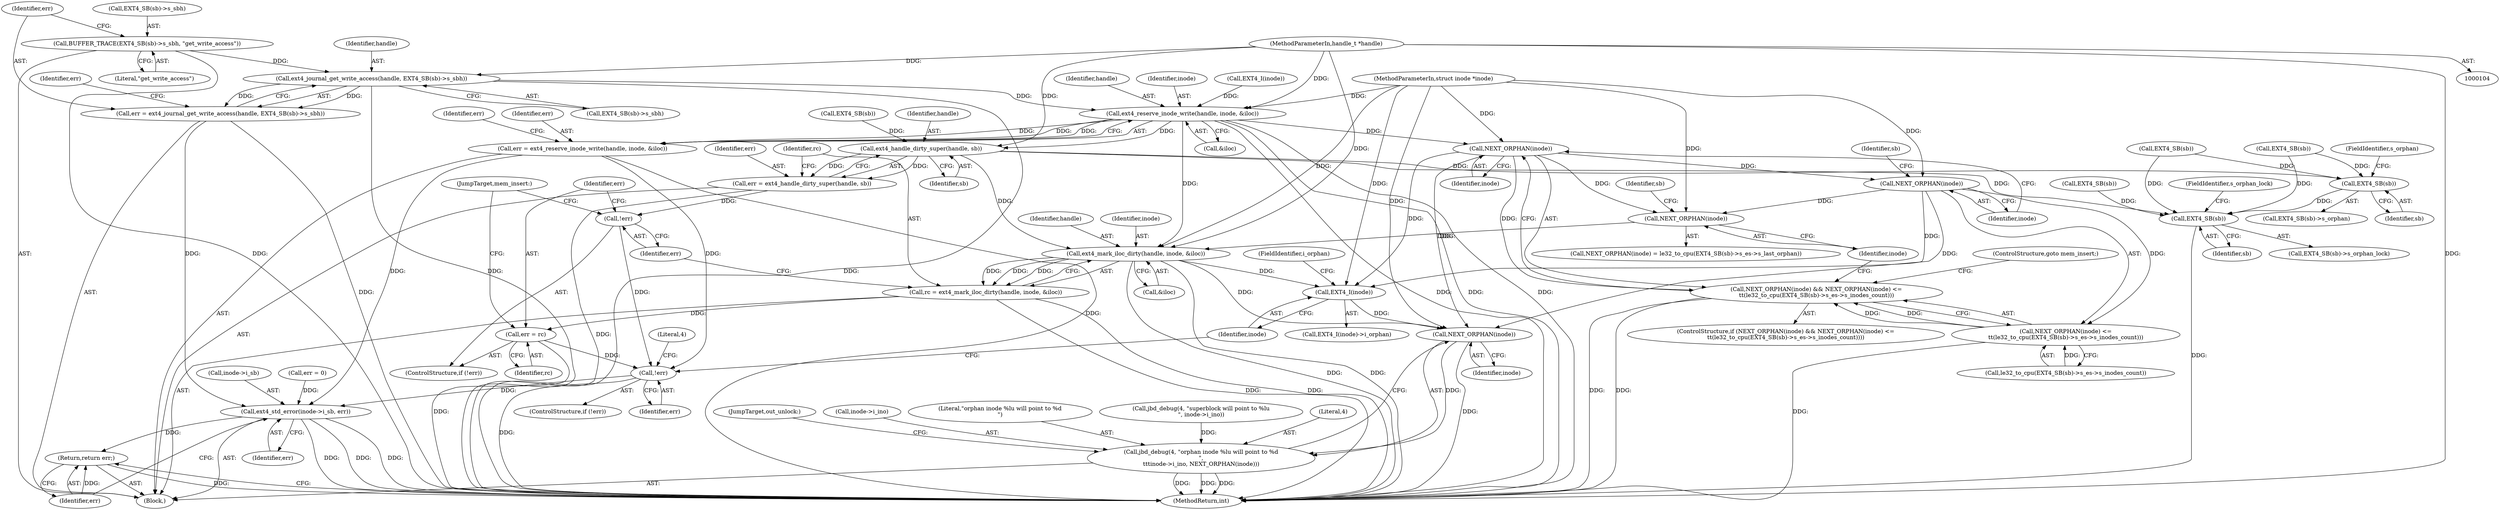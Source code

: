 digraph "0_linux_c9b92530a723ac5ef8e352885a1862b18f31b2f5@API" {
"1000172" [label="(Call,ext4_journal_get_write_access(handle, EXT4_SB(sb)->s_sbh))"];
"1000105" [label="(MethodParameterIn,handle_t *handle)"];
"1000164" [label="(Call,BUFFER_TRACE(EXT4_SB(sb)->s_sbh, \"get_write_access\"))"];
"1000170" [label="(Call,err = ext4_journal_get_write_access(handle, EXT4_SB(sb)->s_sbh))"];
"1000281" [label="(Call,ext4_std_error(inode->i_sb, err))"];
"1000286" [label="(Return,return err;)"];
"1000183" [label="(Call,ext4_reserve_inode_write(handle, inode, &iloc))"];
"1000181" [label="(Call,err = ext4_reserve_inode_write(handle, inode, &iloc))"];
"1000247" [label="(Call,!err)"];
"1000193" [label="(Call,NEXT_ORPHAN(inode))"];
"1000192" [label="(Call,NEXT_ORPHAN(inode) && NEXT_ORPHAN(inode) <=\n\t\t(le32_to_cpu(EXT4_SB(sb)->s_es->s_inodes_count)))"];
"1000196" [label="(Call,NEXT_ORPHAN(inode))"];
"1000195" [label="(Call,NEXT_ORPHAN(inode) <=\n\t\t(le32_to_cpu(EXT4_SB(sb)->s_es->s_inodes_count)))"];
"1000207" [label="(Call,NEXT_ORPHAN(inode))"];
"1000234" [label="(Call,ext4_mark_iloc_dirty(handle, inode, &iloc))"];
"1000232" [label="(Call,rc = ext4_mark_iloc_dirty(handle, inode, &iloc))"];
"1000242" [label="(Call,err = rc)"];
"1000252" [label="(Call,EXT4_I(inode))"];
"1000272" [label="(Call,NEXT_ORPHAN(inode))"];
"1000266" [label="(Call,jbd_debug(4, \"orphan inode %lu will point to %d\n\",\n\t\t\tinode->i_ino, NEXT_ORPHAN(inode)))"];
"1000229" [label="(Call,ext4_handle_dirty_super(handle, sb))"];
"1000227" [label="(Call,err = ext4_handle_dirty_super(handle, sb))"];
"1000240" [label="(Call,!err)"];
"1000257" [label="(Call,EXT4_SB(sb))"];
"1000278" [label="(Call,EXT4_SB(sb))"];
"1000246" [label="(ControlStructure,if (!err))"];
"1000248" [label="(Identifier,err)"];
"1000232" [label="(Call,rc = ext4_mark_iloc_dirty(handle, inode, &iloc))"];
"1000257" [label="(Call,EXT4_SB(sb))"];
"1000252" [label="(Call,EXT4_I(inode))"];
"1000192" [label="(Call,NEXT_ORPHAN(inode) && NEXT_ORPHAN(inode) <=\n\t\t(le32_to_cpu(EXT4_SB(sb)->s_es->s_inodes_count)))"];
"1000213" [label="(Identifier,sb)"];
"1000194" [label="(Identifier,inode)"];
"1000131" [label="(Call,EXT4_SB(sb))"];
"1000243" [label="(Identifier,err)"];
"1000280" [label="(FieldIdentifier,s_orphan_lock)"];
"1000282" [label="(Call,inode->i_sb)"];
"1000245" [label="(JumpTarget,mem_insert:)"];
"1000139" [label="(Call,EXT4_I(inode))"];
"1000170" [label="(Call,err = ext4_journal_get_write_access(handle, EXT4_SB(sb)->s_sbh))"];
"1000195" [label="(Call,NEXT_ORPHAN(inode) <=\n\t\t(le32_to_cpu(EXT4_SB(sb)->s_es->s_inodes_count)))"];
"1000269" [label="(Call,inode->i_ino)"];
"1000268" [label="(Literal,\"orphan inode %lu will point to %d\n\")"];
"1000196" [label="(Call,NEXT_ORPHAN(inode))"];
"1000183" [label="(Call,ext4_reserve_inode_write(handle, inode, &iloc))"];
"1000206" [label="(Call,NEXT_ORPHAN(inode) = le32_to_cpu(EXT4_SB(sb)->s_es->s_last_orphan))"];
"1000207" [label="(Call,NEXT_ORPHAN(inode))"];
"1000235" [label="(Identifier,handle)"];
"1000260" [label="(Call,jbd_debug(4, \"superblock will point to %lu\n\", inode->i_ino))"];
"1000287" [label="(Identifier,err)"];
"1000244" [label="(Identifier,rc)"];
"1000277" [label="(Call,EXT4_SB(sb)->s_orphan_lock)"];
"1000237" [label="(Call,&iloc)"];
"1000251" [label="(Call,EXT4_I(inode)->i_orphan)"];
"1000279" [label="(Identifier,sb)"];
"1000179" [label="(Identifier,err)"];
"1000273" [label="(Identifier,inode)"];
"1000230" [label="(Identifier,handle)"];
"1000181" [label="(Call,err = ext4_reserve_inode_write(handle, inode, &iloc))"];
"1000236" [label="(Identifier,inode)"];
"1000286" [label="(Return,return err;)"];
"1000267" [label="(Literal,4)"];
"1000174" [label="(Call,EXT4_SB(sb)->s_sbh)"];
"1000173" [label="(Identifier,handle)"];
"1000191" [label="(ControlStructure,if (NEXT_ORPHAN(inode) && NEXT_ORPHAN(inode) <=\n\t\t(le32_to_cpu(EXT4_SB(sb)->s_es->s_inodes_count))))"];
"1000239" [label="(ControlStructure,if (!err))"];
"1000105" [label="(MethodParameterIn,handle_t *handle)"];
"1000219" [label="(Call,EXT4_SB(sb))"];
"1000202" [label="(Identifier,sb)"];
"1000175" [label="(Call,EXT4_SB(sb))"];
"1000116" [label="(Call,err = 0)"];
"1000285" [label="(Identifier,err)"];
"1000229" [label="(Call,ext4_handle_dirty_super(handle, sb))"];
"1000198" [label="(Call,le32_to_cpu(EXT4_SB(sb)->s_es->s_inodes_count))"];
"1000184" [label="(Identifier,handle)"];
"1000231" [label="(Identifier,sb)"];
"1000256" [label="(Call,EXT4_SB(sb)->s_orphan)"];
"1000165" [label="(Call,EXT4_SB(sb)->s_sbh)"];
"1000208" [label="(Identifier,inode)"];
"1000254" [label="(FieldIdentifier,i_orphan)"];
"1000234" [label="(Call,ext4_mark_iloc_dirty(handle, inode, &iloc))"];
"1000182" [label="(Identifier,err)"];
"1000259" [label="(FieldIdentifier,s_orphan)"];
"1000169" [label="(Literal,\"get_write_access\")"];
"1000193" [label="(Call,NEXT_ORPHAN(inode))"];
"1000186" [label="(Call,&iloc)"];
"1000197" [label="(Identifier,inode)"];
"1000205" [label="(ControlStructure,goto mem_insert;)"];
"1000258" [label="(Identifier,sb)"];
"1000278" [label="(Call,EXT4_SB(sb))"];
"1000233" [label="(Identifier,rc)"];
"1000240" [label="(Call,!err)"];
"1000164" [label="(Call,BUFFER_TRACE(EXT4_SB(sb)->s_sbh, \"get_write_access\"))"];
"1000185" [label="(Identifier,inode)"];
"1000172" [label="(Call,ext4_journal_get_write_access(handle, EXT4_SB(sb)->s_sbh))"];
"1000189" [label="(Identifier,err)"];
"1000242" [label="(Call,err = rc)"];
"1000201" [label="(Call,EXT4_SB(sb))"];
"1000106" [label="(MethodParameterIn,struct inode *inode)"];
"1000241" [label="(Identifier,err)"];
"1000227" [label="(Call,err = ext4_handle_dirty_super(handle, sb))"];
"1000274" [label="(JumpTarget,out_unlock:)"];
"1000288" [label="(MethodReturn,int)"];
"1000228" [label="(Identifier,err)"];
"1000107" [label="(Block,)"];
"1000253" [label="(Identifier,inode)"];
"1000261" [label="(Literal,4)"];
"1000272" [label="(Call,NEXT_ORPHAN(inode))"];
"1000247" [label="(Call,!err)"];
"1000266" [label="(Call,jbd_debug(4, \"orphan inode %lu will point to %d\n\",\n\t\t\tinode->i_ino, NEXT_ORPHAN(inode)))"];
"1000171" [label="(Identifier,err)"];
"1000281" [label="(Call,ext4_std_error(inode->i_sb, err))"];
"1000172" -> "1000170"  [label="AST: "];
"1000172" -> "1000174"  [label="CFG: "];
"1000173" -> "1000172"  [label="AST: "];
"1000174" -> "1000172"  [label="AST: "];
"1000170" -> "1000172"  [label="CFG: "];
"1000172" -> "1000288"  [label="DDG: "];
"1000172" -> "1000288"  [label="DDG: "];
"1000172" -> "1000170"  [label="DDG: "];
"1000172" -> "1000170"  [label="DDG: "];
"1000105" -> "1000172"  [label="DDG: "];
"1000164" -> "1000172"  [label="DDG: "];
"1000172" -> "1000183"  [label="DDG: "];
"1000105" -> "1000104"  [label="AST: "];
"1000105" -> "1000288"  [label="DDG: "];
"1000105" -> "1000183"  [label="DDG: "];
"1000105" -> "1000229"  [label="DDG: "];
"1000105" -> "1000234"  [label="DDG: "];
"1000164" -> "1000107"  [label="AST: "];
"1000164" -> "1000169"  [label="CFG: "];
"1000165" -> "1000164"  [label="AST: "];
"1000169" -> "1000164"  [label="AST: "];
"1000171" -> "1000164"  [label="CFG: "];
"1000164" -> "1000288"  [label="DDG: "];
"1000170" -> "1000107"  [label="AST: "];
"1000171" -> "1000170"  [label="AST: "];
"1000179" -> "1000170"  [label="CFG: "];
"1000170" -> "1000288"  [label="DDG: "];
"1000170" -> "1000281"  [label="DDG: "];
"1000281" -> "1000107"  [label="AST: "];
"1000281" -> "1000285"  [label="CFG: "];
"1000282" -> "1000281"  [label="AST: "];
"1000285" -> "1000281"  [label="AST: "];
"1000287" -> "1000281"  [label="CFG: "];
"1000281" -> "1000288"  [label="DDG: "];
"1000281" -> "1000288"  [label="DDG: "];
"1000281" -> "1000288"  [label="DDG: "];
"1000181" -> "1000281"  [label="DDG: "];
"1000247" -> "1000281"  [label="DDG: "];
"1000116" -> "1000281"  [label="DDG: "];
"1000281" -> "1000286"  [label="DDG: "];
"1000286" -> "1000107"  [label="AST: "];
"1000286" -> "1000287"  [label="CFG: "];
"1000287" -> "1000286"  [label="AST: "];
"1000288" -> "1000286"  [label="CFG: "];
"1000286" -> "1000288"  [label="DDG: "];
"1000287" -> "1000286"  [label="DDG: "];
"1000183" -> "1000181"  [label="AST: "];
"1000183" -> "1000186"  [label="CFG: "];
"1000184" -> "1000183"  [label="AST: "];
"1000185" -> "1000183"  [label="AST: "];
"1000186" -> "1000183"  [label="AST: "];
"1000181" -> "1000183"  [label="CFG: "];
"1000183" -> "1000288"  [label="DDG: "];
"1000183" -> "1000288"  [label="DDG: "];
"1000183" -> "1000288"  [label="DDG: "];
"1000183" -> "1000181"  [label="DDG: "];
"1000183" -> "1000181"  [label="DDG: "];
"1000183" -> "1000181"  [label="DDG: "];
"1000139" -> "1000183"  [label="DDG: "];
"1000106" -> "1000183"  [label="DDG: "];
"1000183" -> "1000193"  [label="DDG: "];
"1000183" -> "1000229"  [label="DDG: "];
"1000183" -> "1000234"  [label="DDG: "];
"1000181" -> "1000107"  [label="AST: "];
"1000182" -> "1000181"  [label="AST: "];
"1000189" -> "1000181"  [label="CFG: "];
"1000181" -> "1000288"  [label="DDG: "];
"1000181" -> "1000247"  [label="DDG: "];
"1000247" -> "1000246"  [label="AST: "];
"1000247" -> "1000248"  [label="CFG: "];
"1000248" -> "1000247"  [label="AST: "];
"1000253" -> "1000247"  [label="CFG: "];
"1000261" -> "1000247"  [label="CFG: "];
"1000247" -> "1000288"  [label="DDG: "];
"1000240" -> "1000247"  [label="DDG: "];
"1000242" -> "1000247"  [label="DDG: "];
"1000193" -> "1000192"  [label="AST: "];
"1000193" -> "1000194"  [label="CFG: "];
"1000194" -> "1000193"  [label="AST: "];
"1000197" -> "1000193"  [label="CFG: "];
"1000192" -> "1000193"  [label="CFG: "];
"1000193" -> "1000192"  [label="DDG: "];
"1000106" -> "1000193"  [label="DDG: "];
"1000193" -> "1000196"  [label="DDG: "];
"1000193" -> "1000207"  [label="DDG: "];
"1000193" -> "1000252"  [label="DDG: "];
"1000193" -> "1000272"  [label="DDG: "];
"1000192" -> "1000191"  [label="AST: "];
"1000192" -> "1000195"  [label="CFG: "];
"1000195" -> "1000192"  [label="AST: "];
"1000205" -> "1000192"  [label="CFG: "];
"1000208" -> "1000192"  [label="CFG: "];
"1000192" -> "1000288"  [label="DDG: "];
"1000192" -> "1000288"  [label="DDG: "];
"1000195" -> "1000192"  [label="DDG: "];
"1000195" -> "1000192"  [label="DDG: "];
"1000196" -> "1000195"  [label="AST: "];
"1000196" -> "1000197"  [label="CFG: "];
"1000197" -> "1000196"  [label="AST: "];
"1000202" -> "1000196"  [label="CFG: "];
"1000196" -> "1000195"  [label="DDG: "];
"1000106" -> "1000196"  [label="DDG: "];
"1000196" -> "1000207"  [label="DDG: "];
"1000196" -> "1000252"  [label="DDG: "];
"1000196" -> "1000272"  [label="DDG: "];
"1000195" -> "1000198"  [label="CFG: "];
"1000198" -> "1000195"  [label="AST: "];
"1000195" -> "1000288"  [label="DDG: "];
"1000198" -> "1000195"  [label="DDG: "];
"1000207" -> "1000206"  [label="AST: "];
"1000207" -> "1000208"  [label="CFG: "];
"1000208" -> "1000207"  [label="AST: "];
"1000213" -> "1000207"  [label="CFG: "];
"1000106" -> "1000207"  [label="DDG: "];
"1000207" -> "1000234"  [label="DDG: "];
"1000234" -> "1000232"  [label="AST: "];
"1000234" -> "1000237"  [label="CFG: "];
"1000235" -> "1000234"  [label="AST: "];
"1000236" -> "1000234"  [label="AST: "];
"1000237" -> "1000234"  [label="AST: "];
"1000232" -> "1000234"  [label="CFG: "];
"1000234" -> "1000288"  [label="DDG: "];
"1000234" -> "1000288"  [label="DDG: "];
"1000234" -> "1000232"  [label="DDG: "];
"1000234" -> "1000232"  [label="DDG: "];
"1000234" -> "1000232"  [label="DDG: "];
"1000229" -> "1000234"  [label="DDG: "];
"1000106" -> "1000234"  [label="DDG: "];
"1000234" -> "1000252"  [label="DDG: "];
"1000234" -> "1000272"  [label="DDG: "];
"1000232" -> "1000107"  [label="AST: "];
"1000233" -> "1000232"  [label="AST: "];
"1000241" -> "1000232"  [label="CFG: "];
"1000232" -> "1000288"  [label="DDG: "];
"1000232" -> "1000288"  [label="DDG: "];
"1000232" -> "1000242"  [label="DDG: "];
"1000242" -> "1000239"  [label="AST: "];
"1000242" -> "1000244"  [label="CFG: "];
"1000243" -> "1000242"  [label="AST: "];
"1000244" -> "1000242"  [label="AST: "];
"1000245" -> "1000242"  [label="CFG: "];
"1000242" -> "1000288"  [label="DDG: "];
"1000252" -> "1000251"  [label="AST: "];
"1000252" -> "1000253"  [label="CFG: "];
"1000253" -> "1000252"  [label="AST: "];
"1000254" -> "1000252"  [label="CFG: "];
"1000106" -> "1000252"  [label="DDG: "];
"1000252" -> "1000272"  [label="DDG: "];
"1000272" -> "1000266"  [label="AST: "];
"1000272" -> "1000273"  [label="CFG: "];
"1000273" -> "1000272"  [label="AST: "];
"1000266" -> "1000272"  [label="CFG: "];
"1000272" -> "1000288"  [label="DDG: "];
"1000272" -> "1000266"  [label="DDG: "];
"1000106" -> "1000272"  [label="DDG: "];
"1000266" -> "1000107"  [label="AST: "];
"1000267" -> "1000266"  [label="AST: "];
"1000268" -> "1000266"  [label="AST: "];
"1000269" -> "1000266"  [label="AST: "];
"1000274" -> "1000266"  [label="CFG: "];
"1000266" -> "1000288"  [label="DDG: "];
"1000266" -> "1000288"  [label="DDG: "];
"1000266" -> "1000288"  [label="DDG: "];
"1000260" -> "1000266"  [label="DDG: "];
"1000229" -> "1000227"  [label="AST: "];
"1000229" -> "1000231"  [label="CFG: "];
"1000230" -> "1000229"  [label="AST: "];
"1000231" -> "1000229"  [label="AST: "];
"1000227" -> "1000229"  [label="CFG: "];
"1000229" -> "1000227"  [label="DDG: "];
"1000229" -> "1000227"  [label="DDG: "];
"1000219" -> "1000229"  [label="DDG: "];
"1000229" -> "1000257"  [label="DDG: "];
"1000229" -> "1000278"  [label="DDG: "];
"1000227" -> "1000107"  [label="AST: "];
"1000228" -> "1000227"  [label="AST: "];
"1000233" -> "1000227"  [label="CFG: "];
"1000227" -> "1000288"  [label="DDG: "];
"1000227" -> "1000240"  [label="DDG: "];
"1000240" -> "1000239"  [label="AST: "];
"1000240" -> "1000241"  [label="CFG: "];
"1000241" -> "1000240"  [label="AST: "];
"1000243" -> "1000240"  [label="CFG: "];
"1000245" -> "1000240"  [label="CFG: "];
"1000257" -> "1000256"  [label="AST: "];
"1000257" -> "1000258"  [label="CFG: "];
"1000258" -> "1000257"  [label="AST: "];
"1000259" -> "1000257"  [label="CFG: "];
"1000175" -> "1000257"  [label="DDG: "];
"1000201" -> "1000257"  [label="DDG: "];
"1000257" -> "1000278"  [label="DDG: "];
"1000278" -> "1000277"  [label="AST: "];
"1000278" -> "1000279"  [label="CFG: "];
"1000279" -> "1000278"  [label="AST: "];
"1000280" -> "1000278"  [label="CFG: "];
"1000278" -> "1000288"  [label="DDG: "];
"1000131" -> "1000278"  [label="DDG: "];
"1000201" -> "1000278"  [label="DDG: "];
"1000175" -> "1000278"  [label="DDG: "];
}
